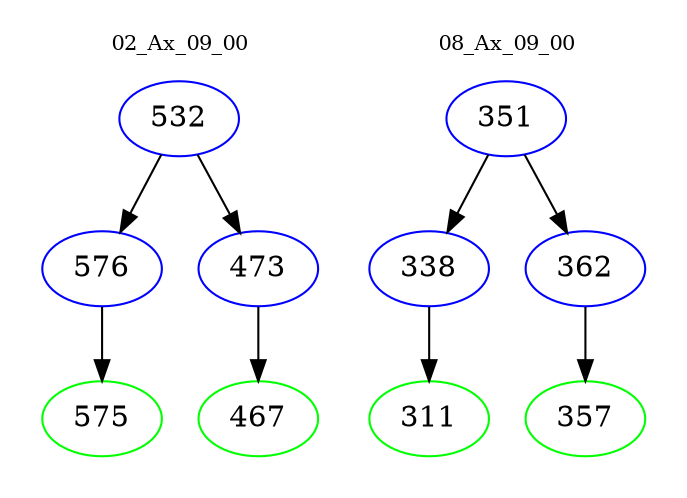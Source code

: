 digraph{
subgraph cluster_0 {
color = white
label = "02_Ax_09_00";
fontsize=10;
T0_532 [label="532", color="blue"]
T0_532 -> T0_576 [color="black"]
T0_576 [label="576", color="blue"]
T0_576 -> T0_575 [color="black"]
T0_575 [label="575", color="green"]
T0_532 -> T0_473 [color="black"]
T0_473 [label="473", color="blue"]
T0_473 -> T0_467 [color="black"]
T0_467 [label="467", color="green"]
}
subgraph cluster_1 {
color = white
label = "08_Ax_09_00";
fontsize=10;
T1_351 [label="351", color="blue"]
T1_351 -> T1_338 [color="black"]
T1_338 [label="338", color="blue"]
T1_338 -> T1_311 [color="black"]
T1_311 [label="311", color="green"]
T1_351 -> T1_362 [color="black"]
T1_362 [label="362", color="blue"]
T1_362 -> T1_357 [color="black"]
T1_357 [label="357", color="green"]
}
}
